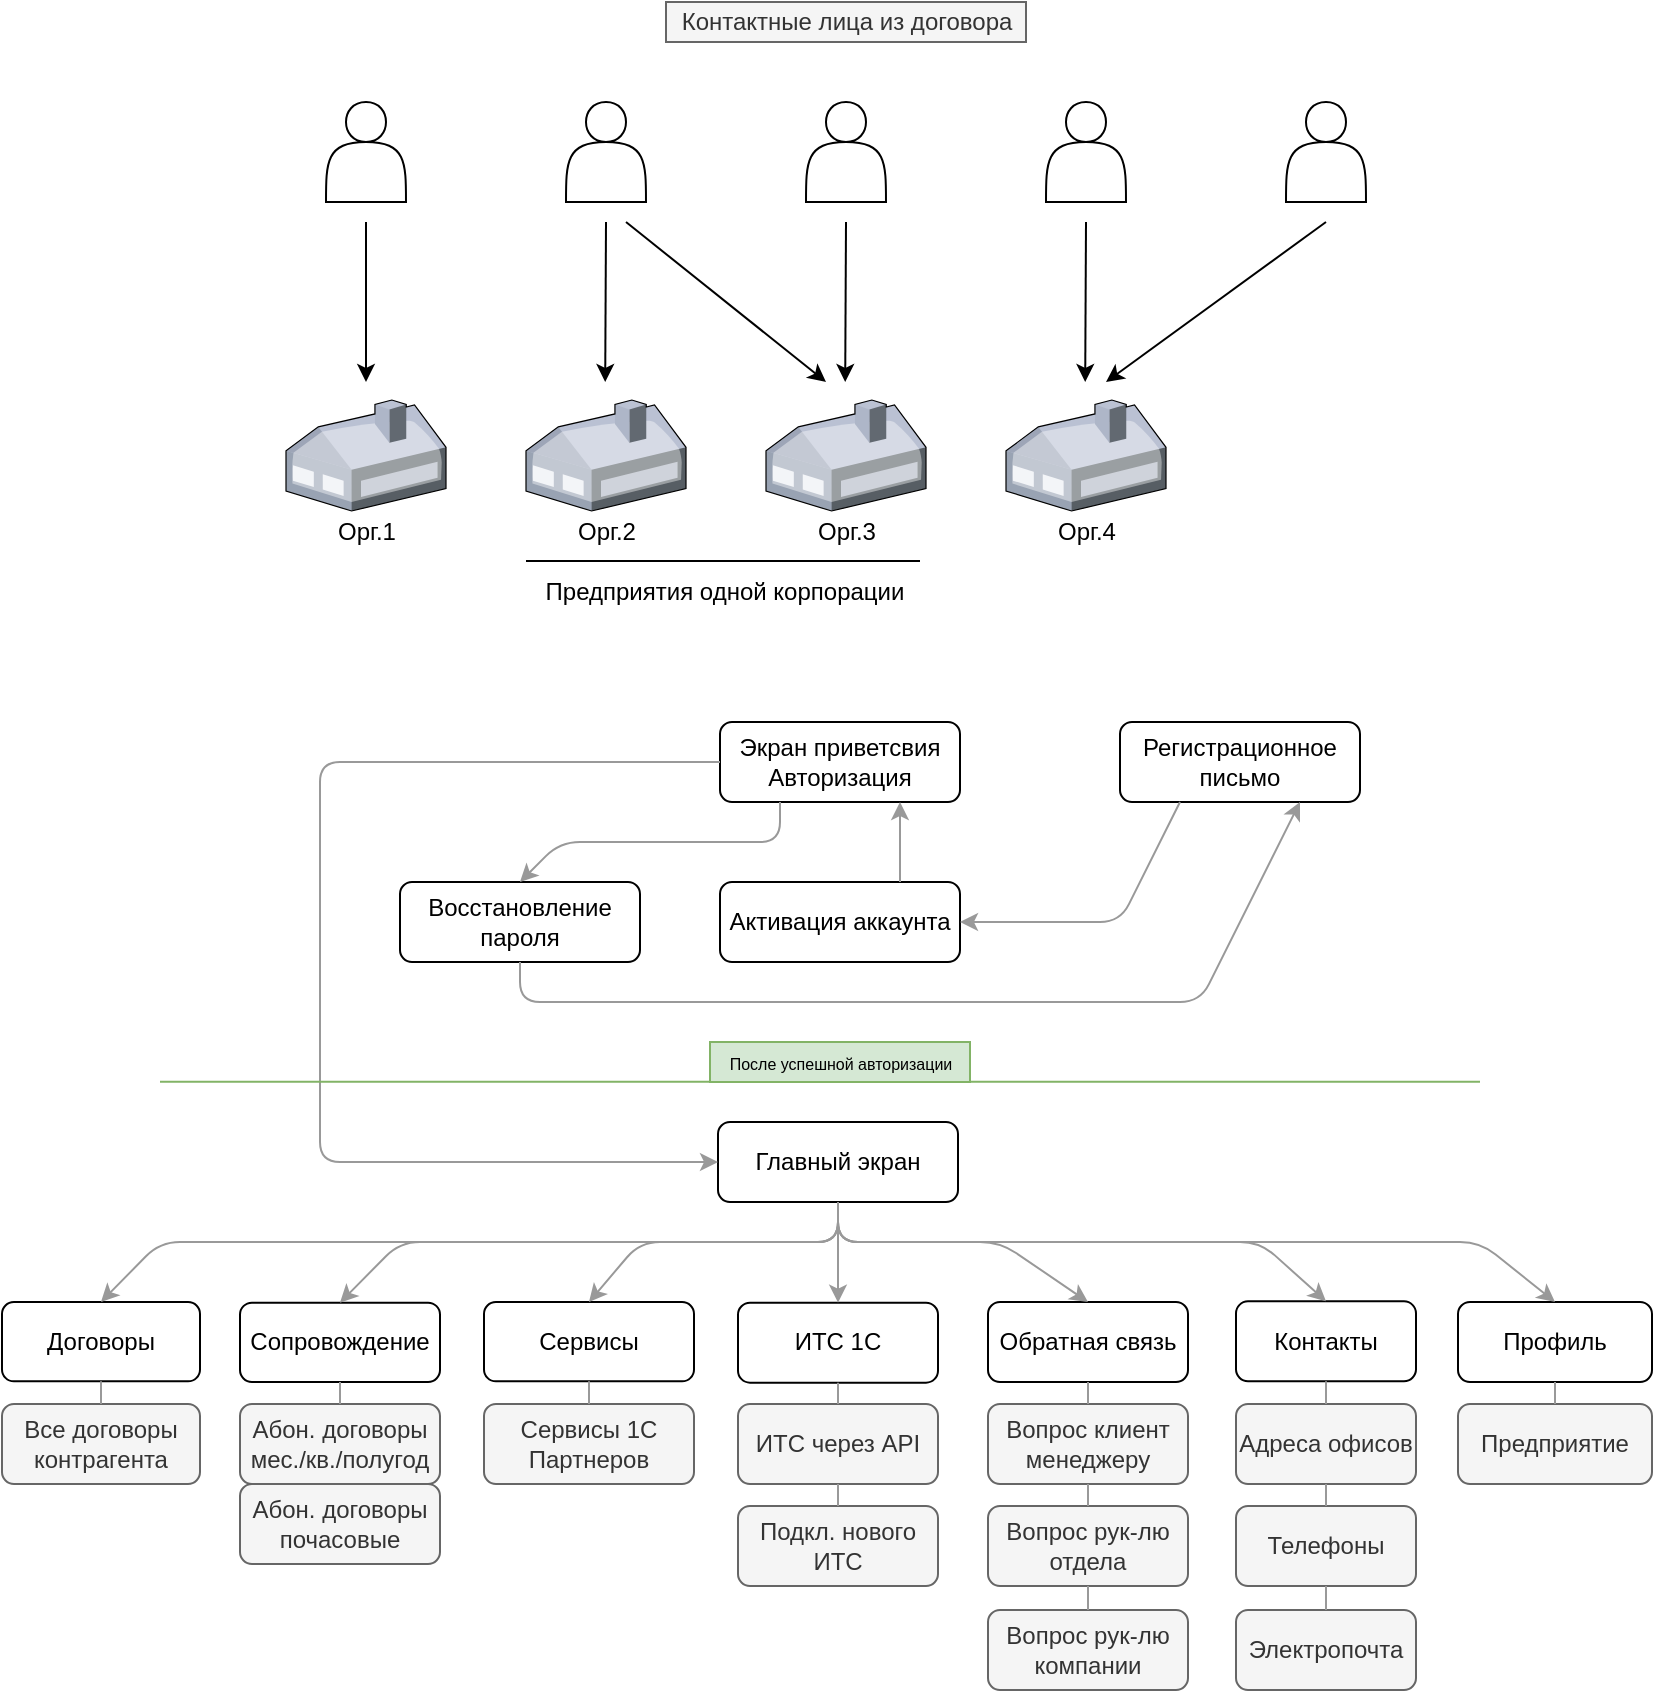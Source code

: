 <mxfile version="18.0.1" type="github">
  <diagram id="Sighrr5EJc3nkvVo9MGu" name="Страница 1">
    <mxGraphModel dx="1248" dy="634" grid="1" gridSize="10" guides="1" tooltips="1" connect="1" arrows="1" fold="1" page="1" pageScale="1" pageWidth="827" pageHeight="1169" math="0" shadow="0">
      <root>
        <mxCell id="0" />
        <mxCell id="1" parent="0" />
        <mxCell id="64zmmEyAMitg9ue6WrV5-5" value="" style="verticalLabelPosition=bottom;sketch=0;aspect=fixed;html=1;verticalAlign=top;strokeColor=none;align=center;outlineConnect=0;shape=mxgraph.citrix.home_office;" vertex="1" parent="1">
          <mxGeometry x="143" y="239" width="80" height="55.5" as="geometry" />
        </mxCell>
        <mxCell id="64zmmEyAMitg9ue6WrV5-6" value="" style="verticalLabelPosition=bottom;sketch=0;aspect=fixed;html=1;verticalAlign=top;strokeColor=none;align=center;outlineConnect=0;shape=mxgraph.citrix.home_office;" vertex="1" parent="1">
          <mxGeometry x="263" y="239" width="80" height="55.5" as="geometry" />
        </mxCell>
        <mxCell id="64zmmEyAMitg9ue6WrV5-7" value="" style="verticalLabelPosition=bottom;sketch=0;aspect=fixed;html=1;verticalAlign=top;strokeColor=none;align=center;outlineConnect=0;shape=mxgraph.citrix.home_office;" vertex="1" parent="1">
          <mxGeometry x="383" y="239" width="80" height="55.5" as="geometry" />
        </mxCell>
        <mxCell id="64zmmEyAMitg9ue6WrV5-9" value="" style="endArrow=classic;html=1;rounded=0;" edge="1" parent="1">
          <mxGeometry width="50" height="50" relative="1" as="geometry">
            <mxPoint x="183" y="150" as="sourcePoint" />
            <mxPoint x="183" y="230" as="targetPoint" />
          </mxGeometry>
        </mxCell>
        <mxCell id="64zmmEyAMitg9ue6WrV5-10" value="" style="endArrow=classic;html=1;rounded=0;" edge="1" parent="1">
          <mxGeometry width="50" height="50" relative="1" as="geometry">
            <mxPoint x="303" y="150" as="sourcePoint" />
            <mxPoint x="302.6" y="230" as="targetPoint" />
          </mxGeometry>
        </mxCell>
        <mxCell id="64zmmEyAMitg9ue6WrV5-11" value="" style="endArrow=classic;html=1;rounded=0;" edge="1" parent="1">
          <mxGeometry width="50" height="50" relative="1" as="geometry">
            <mxPoint x="423" y="150" as="sourcePoint" />
            <mxPoint x="422.6" y="230" as="targetPoint" />
          </mxGeometry>
        </mxCell>
        <mxCell id="64zmmEyAMitg9ue6WrV5-12" value="" style="endArrow=classic;html=1;rounded=0;" edge="1" parent="1">
          <mxGeometry width="50" height="50" relative="1" as="geometry">
            <mxPoint x="313" y="150" as="sourcePoint" />
            <mxPoint x="413" y="230" as="targetPoint" />
          </mxGeometry>
        </mxCell>
        <mxCell id="64zmmEyAMitg9ue6WrV5-13" value="Контактные лица из договора" style="text;html=1;align=center;verticalAlign=middle;resizable=0;points=[];autosize=1;strokeColor=#666666;fillColor=#f5f5f5;fontColor=#333333;" vertex="1" parent="1">
          <mxGeometry x="333" y="40" width="180" height="20" as="geometry" />
        </mxCell>
        <mxCell id="64zmmEyAMitg9ue6WrV5-14" value="Орг.1" style="text;html=1;align=center;verticalAlign=middle;resizable=0;points=[];autosize=1;strokeColor=none;fillColor=none;" vertex="1" parent="1">
          <mxGeometry x="163" y="294.5" width="40" height="20" as="geometry" />
        </mxCell>
        <mxCell id="64zmmEyAMitg9ue6WrV5-15" value="Орг.2" style="text;html=1;align=center;verticalAlign=middle;resizable=0;points=[];autosize=1;strokeColor=none;fillColor=none;" vertex="1" parent="1">
          <mxGeometry x="283" y="294.5" width="40" height="20" as="geometry" />
        </mxCell>
        <mxCell id="64zmmEyAMitg9ue6WrV5-16" value="Орг.3" style="text;html=1;align=center;verticalAlign=middle;resizable=0;points=[];autosize=1;strokeColor=none;fillColor=none;" vertex="1" parent="1">
          <mxGeometry x="403" y="294.5" width="40" height="20" as="geometry" />
        </mxCell>
        <mxCell id="64zmmEyAMitg9ue6WrV5-17" value="" style="shape=actor;whiteSpace=wrap;html=1;" vertex="1" parent="1">
          <mxGeometry x="163" y="90" width="40" height="50" as="geometry" />
        </mxCell>
        <mxCell id="64zmmEyAMitg9ue6WrV5-18" value="" style="shape=actor;whiteSpace=wrap;html=1;" vertex="1" parent="1">
          <mxGeometry x="283" y="90" width="40" height="50" as="geometry" />
        </mxCell>
        <mxCell id="64zmmEyAMitg9ue6WrV5-19" value="" style="shape=actor;whiteSpace=wrap;html=1;" vertex="1" parent="1">
          <mxGeometry x="403" y="90" width="40" height="50" as="geometry" />
        </mxCell>
        <mxCell id="64zmmEyAMitg9ue6WrV5-20" value="" style="verticalLabelPosition=bottom;sketch=0;aspect=fixed;html=1;verticalAlign=top;strokeColor=none;align=center;outlineConnect=0;shape=mxgraph.citrix.home_office;" vertex="1" parent="1">
          <mxGeometry x="503" y="239" width="80" height="55.5" as="geometry" />
        </mxCell>
        <mxCell id="64zmmEyAMitg9ue6WrV5-21" value="" style="endArrow=classic;html=1;rounded=0;" edge="1" parent="1">
          <mxGeometry width="50" height="50" relative="1" as="geometry">
            <mxPoint x="543" y="150" as="sourcePoint" />
            <mxPoint x="542.6" y="230.0" as="targetPoint" />
          </mxGeometry>
        </mxCell>
        <mxCell id="64zmmEyAMitg9ue6WrV5-22" value="Орг.4" style="text;html=1;align=center;verticalAlign=middle;resizable=0;points=[];autosize=1;strokeColor=none;fillColor=none;" vertex="1" parent="1">
          <mxGeometry x="523" y="294.5" width="40" height="20" as="geometry" />
        </mxCell>
        <mxCell id="64zmmEyAMitg9ue6WrV5-23" value="" style="shape=actor;whiteSpace=wrap;html=1;" vertex="1" parent="1">
          <mxGeometry x="523" y="90" width="40" height="50" as="geometry" />
        </mxCell>
        <mxCell id="64zmmEyAMitg9ue6WrV5-25" value="" style="endArrow=classic;html=1;rounded=0;" edge="1" parent="1">
          <mxGeometry width="50" height="50" relative="1" as="geometry">
            <mxPoint x="663" y="150" as="sourcePoint" />
            <mxPoint x="553" y="230" as="targetPoint" />
          </mxGeometry>
        </mxCell>
        <mxCell id="64zmmEyAMitg9ue6WrV5-37" value="" style="shape=actor;whiteSpace=wrap;html=1;" vertex="1" parent="1">
          <mxGeometry x="643" y="90" width="40" height="50" as="geometry" />
        </mxCell>
        <mxCell id="64zmmEyAMitg9ue6WrV5-43" value="" style="line;strokeWidth=1;rotatable=0;dashed=0;labelPosition=right;align=left;verticalAlign=middle;spacingTop=0;spacingLeft=6;points=[];portConstraint=eastwest;" vertex="1" parent="1">
          <mxGeometry x="263" y="314.5" width="197" height="10" as="geometry" />
        </mxCell>
        <mxCell id="64zmmEyAMitg9ue6WrV5-44" value="Предприятия одной корпорации" style="text;html=1;align=center;verticalAlign=middle;resizable=0;points=[];autosize=1;strokeColor=none;fillColor=none;" vertex="1" parent="1">
          <mxGeometry x="266.5" y="324.5" width="190" height="20" as="geometry" />
        </mxCell>
        <mxCell id="64zmmEyAMitg9ue6WrV5-46" value="Экран приветсвия&lt;br&gt;Авторизация" style="rounded=1;whiteSpace=wrap;html=1;" vertex="1" parent="1">
          <mxGeometry x="360" y="400" width="120" height="40" as="geometry" />
        </mxCell>
        <mxCell id="64zmmEyAMitg9ue6WrV5-47" value="Главный экран" style="rounded=1;whiteSpace=wrap;html=1;" vertex="1" parent="1">
          <mxGeometry x="359" y="600" width="120" height="40" as="geometry" />
        </mxCell>
        <mxCell id="64zmmEyAMitg9ue6WrV5-48" value="" style="endArrow=classic;html=1;rounded=1;exitX=0;exitY=0.5;exitDx=0;exitDy=0;entryX=0;entryY=0.5;entryDx=0;entryDy=0;strokeColor=#999999;strokeWidth=1;" edge="1" parent="1" source="64zmmEyAMitg9ue6WrV5-46" target="64zmmEyAMitg9ue6WrV5-47">
          <mxGeometry width="50" height="50" relative="1" as="geometry">
            <mxPoint x="410" y="570" as="sourcePoint" />
            <mxPoint x="460" y="520" as="targetPoint" />
            <Array as="points">
              <mxPoint x="160" y="420" />
              <mxPoint x="160" y="620" />
            </Array>
          </mxGeometry>
        </mxCell>
        <mxCell id="64zmmEyAMitg9ue6WrV5-49" value="Восстановление пароля" style="rounded=1;whiteSpace=wrap;html=1;" vertex="1" parent="1">
          <mxGeometry x="200" y="480" width="120" height="40" as="geometry" />
        </mxCell>
        <mxCell id="64zmmEyAMitg9ue6WrV5-50" value="Активация аккаунта" style="rounded=1;whiteSpace=wrap;html=1;" vertex="1" parent="1">
          <mxGeometry x="360" y="480" width="120" height="40" as="geometry" />
        </mxCell>
        <mxCell id="64zmmEyAMitg9ue6WrV5-52" value="" style="endArrow=classic;html=1;rounded=1;exitX=0.25;exitY=1;exitDx=0;exitDy=0;strokeColor=#999999;entryX=0.5;entryY=0;entryDx=0;entryDy=0;" edge="1" parent="1" source="64zmmEyAMitg9ue6WrV5-46" target="64zmmEyAMitg9ue6WrV5-49">
          <mxGeometry width="50" height="50" relative="1" as="geometry">
            <mxPoint x="130" y="430" as="sourcePoint" />
            <mxPoint x="190" y="470" as="targetPoint" />
            <Array as="points">
              <mxPoint x="390" y="460" />
              <mxPoint x="280" y="460" />
            </Array>
          </mxGeometry>
        </mxCell>
        <mxCell id="64zmmEyAMitg9ue6WrV5-55" value="Регистрационное письмо" style="rounded=1;whiteSpace=wrap;html=1;" vertex="1" parent="1">
          <mxGeometry x="560" y="400" width="120" height="40" as="geometry" />
        </mxCell>
        <mxCell id="64zmmEyAMitg9ue6WrV5-56" value="" style="endArrow=classic;html=1;rounded=1;exitX=0.25;exitY=1;exitDx=0;exitDy=0;entryX=1;entryY=0.5;entryDx=0;entryDy=0;strokeColor=#999999;" edge="1" parent="1" source="64zmmEyAMitg9ue6WrV5-55" target="64zmmEyAMitg9ue6WrV5-50">
          <mxGeometry width="50" height="50" relative="1" as="geometry">
            <mxPoint x="190" y="450" as="sourcePoint" />
            <mxPoint x="190" y="490" as="targetPoint" />
            <Array as="points">
              <mxPoint x="560" y="500" />
            </Array>
          </mxGeometry>
        </mxCell>
        <mxCell id="64zmmEyAMitg9ue6WrV5-57" value="" style="endArrow=classic;html=1;rounded=1;exitX=0.5;exitY=1;exitDx=0;exitDy=0;entryX=0.75;entryY=1;entryDx=0;entryDy=0;strokeColor=#999999;" edge="1" parent="1" source="64zmmEyAMitg9ue6WrV5-49" target="64zmmEyAMitg9ue6WrV5-55">
          <mxGeometry width="50" height="50" relative="1" as="geometry">
            <mxPoint x="670" y="490" as="sourcePoint" />
            <mxPoint x="660" y="540" as="targetPoint" />
            <Array as="points">
              <mxPoint x="260" y="540" />
              <mxPoint x="600" y="540" />
            </Array>
          </mxGeometry>
        </mxCell>
        <mxCell id="64zmmEyAMitg9ue6WrV5-58" value="" style="endArrow=classic;html=1;rounded=1;exitX=0.75;exitY=0;exitDx=0;exitDy=0;entryX=0.75;entryY=1;entryDx=0;entryDy=0;strokeColor=#999999;" edge="1" parent="1" source="64zmmEyAMitg9ue6WrV5-50" target="64zmmEyAMitg9ue6WrV5-46">
          <mxGeometry width="50" height="50" relative="1" as="geometry">
            <mxPoint x="160" y="450" as="sourcePoint" />
            <mxPoint x="160" y="490" as="targetPoint" />
            <Array as="points" />
          </mxGeometry>
        </mxCell>
        <mxCell id="64zmmEyAMitg9ue6WrV5-59" value="Сервисы" style="rounded=1;whiteSpace=wrap;html=1;" vertex="1" parent="1">
          <mxGeometry x="242" y="690" width="105" height="39.67" as="geometry" />
        </mxCell>
        <mxCell id="64zmmEyAMitg9ue6WrV5-60" value="ИТС 1С" style="rounded=1;whiteSpace=wrap;html=1;" vertex="1" parent="1">
          <mxGeometry x="369" y="690.33" width="100" height="40" as="geometry" />
        </mxCell>
        <mxCell id="64zmmEyAMitg9ue6WrV5-61" value="Обратная связь" style="rounded=1;whiteSpace=wrap;html=1;" vertex="1" parent="1">
          <mxGeometry x="494" y="690" width="100" height="40" as="geometry" />
        </mxCell>
        <mxCell id="64zmmEyAMitg9ue6WrV5-62" value="Контакты" style="rounded=1;whiteSpace=wrap;html=1;" vertex="1" parent="1">
          <mxGeometry x="618" y="689.67" width="90" height="40" as="geometry" />
        </mxCell>
        <mxCell id="64zmmEyAMitg9ue6WrV5-63" value="Профиль" style="rounded=1;whiteSpace=wrap;html=1;" vertex="1" parent="1">
          <mxGeometry x="729" y="690" width="97" height="40" as="geometry" />
        </mxCell>
        <mxCell id="64zmmEyAMitg9ue6WrV5-64" value="Сопровождение" style="rounded=1;whiteSpace=wrap;html=1;" vertex="1" parent="1">
          <mxGeometry x="120" y="690.33" width="100" height="39.67" as="geometry" />
        </mxCell>
        <mxCell id="64zmmEyAMitg9ue6WrV5-65" value="Договоры" style="rounded=1;whiteSpace=wrap;html=1;" vertex="1" parent="1">
          <mxGeometry x="1" y="690" width="99" height="39.67" as="geometry" />
        </mxCell>
        <mxCell id="64zmmEyAMitg9ue6WrV5-68" value="" style="endArrow=classic;html=1;rounded=1;exitX=0.5;exitY=1;exitDx=0;exitDy=0;entryX=0.5;entryY=0;entryDx=0;entryDy=0;strokeColor=#999999;" edge="1" parent="1" source="64zmmEyAMitg9ue6WrV5-47" target="64zmmEyAMitg9ue6WrV5-60">
          <mxGeometry width="50" height="50" relative="1" as="geometry">
            <mxPoint x="160" y="450" as="sourcePoint" />
            <mxPoint x="160" y="490" as="targetPoint" />
            <Array as="points" />
          </mxGeometry>
        </mxCell>
        <mxCell id="64zmmEyAMitg9ue6WrV5-69" value="" style="endArrow=classic;html=1;rounded=1;entryX=0.5;entryY=0;entryDx=0;entryDy=0;strokeColor=#999999;exitX=0.5;exitY=1;exitDx=0;exitDy=0;" edge="1" parent="1" source="64zmmEyAMitg9ue6WrV5-47" target="64zmmEyAMitg9ue6WrV5-59">
          <mxGeometry width="50" height="50" relative="1" as="geometry">
            <mxPoint x="420" y="640" as="sourcePoint" />
            <mxPoint x="430" y="690.33" as="targetPoint" />
            <Array as="points">
              <mxPoint x="419" y="660" />
              <mxPoint x="320" y="660" />
            </Array>
          </mxGeometry>
        </mxCell>
        <mxCell id="64zmmEyAMitg9ue6WrV5-70" value="" style="endArrow=classic;html=1;rounded=1;entryX=0.5;entryY=0;entryDx=0;entryDy=0;strokeColor=#999999;exitX=0.5;exitY=1;exitDx=0;exitDy=0;" edge="1" parent="1" source="64zmmEyAMitg9ue6WrV5-47" target="64zmmEyAMitg9ue6WrV5-64">
          <mxGeometry width="50" height="50" relative="1" as="geometry">
            <mxPoint x="420" y="640" as="sourcePoint" />
            <mxPoint x="319.5" y="690.0" as="targetPoint" />
            <Array as="points">
              <mxPoint x="419" y="660" />
              <mxPoint x="200" y="660" />
            </Array>
          </mxGeometry>
        </mxCell>
        <mxCell id="64zmmEyAMitg9ue6WrV5-71" value="" style="endArrow=classic;html=1;rounded=1;entryX=0.5;entryY=0;entryDx=0;entryDy=0;strokeColor=#999999;exitX=0.5;exitY=1;exitDx=0;exitDy=0;" edge="1" parent="1" source="64zmmEyAMitg9ue6WrV5-47" target="64zmmEyAMitg9ue6WrV5-65">
          <mxGeometry width="50" height="50" relative="1" as="geometry">
            <mxPoint x="420" y="640" as="sourcePoint" />
            <mxPoint x="207.5" y="690.33" as="targetPoint" />
            <Array as="points">
              <mxPoint x="419" y="660" />
              <mxPoint x="80" y="660" />
            </Array>
          </mxGeometry>
        </mxCell>
        <mxCell id="64zmmEyAMitg9ue6WrV5-72" value="" style="endArrow=classic;html=1;rounded=1;entryX=0.5;entryY=0;entryDx=0;entryDy=0;strokeColor=#999999;exitX=0.5;exitY=1;exitDx=0;exitDy=0;" edge="1" parent="1" source="64zmmEyAMitg9ue6WrV5-47" target="64zmmEyAMitg9ue6WrV5-61">
          <mxGeometry width="50" height="50" relative="1" as="geometry">
            <mxPoint x="420" y="640" as="sourcePoint" />
            <mxPoint x="430" y="690.33" as="targetPoint" />
            <Array as="points">
              <mxPoint x="419" y="660" />
              <mxPoint x="500" y="660" />
            </Array>
          </mxGeometry>
        </mxCell>
        <mxCell id="64zmmEyAMitg9ue6WrV5-73" value="" style="endArrow=classic;html=1;rounded=1;exitX=0.5;exitY=1;exitDx=0;exitDy=0;entryX=0.5;entryY=0;entryDx=0;entryDy=0;strokeColor=#999999;" edge="1" parent="1" source="64zmmEyAMitg9ue6WrV5-47" target="64zmmEyAMitg9ue6WrV5-62">
          <mxGeometry width="50" height="50" relative="1" as="geometry">
            <mxPoint x="430" y="650" as="sourcePoint" />
            <mxPoint x="430" y="690.33" as="targetPoint" />
            <Array as="points">
              <mxPoint x="419" y="660" />
              <mxPoint x="630" y="660" />
            </Array>
          </mxGeometry>
        </mxCell>
        <mxCell id="64zmmEyAMitg9ue6WrV5-74" value="" style="endArrow=classic;html=1;rounded=1;exitX=0.5;exitY=1;exitDx=0;exitDy=0;entryX=0.5;entryY=0;entryDx=0;entryDy=0;strokeColor=#999999;" edge="1" parent="1" source="64zmmEyAMitg9ue6WrV5-47" target="64zmmEyAMitg9ue6WrV5-63">
          <mxGeometry width="50" height="50" relative="1" as="geometry">
            <mxPoint x="450" y="670" as="sourcePoint" />
            <mxPoint x="450" y="710.33" as="targetPoint" />
            <Array as="points">
              <mxPoint x="419" y="660" />
              <mxPoint x="740" y="660" />
            </Array>
          </mxGeometry>
        </mxCell>
        <mxCell id="64zmmEyAMitg9ue6WrV5-75" value="Предприятие" style="rounded=1;whiteSpace=wrap;html=1;fillColor=#f5f5f5;fontColor=#333333;strokeColor=#666666;" vertex="1" parent="1">
          <mxGeometry x="729" y="741" width="97" height="40" as="geometry" />
        </mxCell>
        <mxCell id="64zmmEyAMitg9ue6WrV5-78" value="" style="line;strokeWidth=1;rotatable=0;dashed=0;labelPosition=right;align=left;verticalAlign=middle;spacingTop=0;spacingLeft=6;points=[];portConstraint=eastwest;fontSize=8;fillColor=#d5e8d4;strokeColor=#82b366;" vertex="1" parent="1">
          <mxGeometry x="80" y="575" width="660" height="9.87" as="geometry" />
        </mxCell>
        <mxCell id="64zmmEyAMitg9ue6WrV5-79" value="&lt;font style=&quot;font-size: 8px;&quot;&gt;После успешной авторизации&lt;br&gt;&lt;/font&gt;" style="text;html=1;align=center;verticalAlign=middle;resizable=0;points=[];autosize=1;strokeColor=#82b366;fillColor=#d5e8d4;" vertex="1" parent="1">
          <mxGeometry x="355" y="560" width="130" height="20" as="geometry" />
        </mxCell>
        <mxCell id="64zmmEyAMitg9ue6WrV5-80" value="Подкл. нового ИТС" style="rounded=1;whiteSpace=wrap;html=1;fillColor=#f5f5f5;fontColor=#333333;strokeColor=#666666;" vertex="1" parent="1">
          <mxGeometry x="369" y="792" width="100" height="40" as="geometry" />
        </mxCell>
        <mxCell id="64zmmEyAMitg9ue6WrV5-83" value="Адреса офисов" style="rounded=1;whiteSpace=wrap;html=1;fillColor=#f5f5f5;fontColor=#333333;strokeColor=#666666;" vertex="1" parent="1">
          <mxGeometry x="618" y="741" width="90" height="40" as="geometry" />
        </mxCell>
        <mxCell id="64zmmEyAMitg9ue6WrV5-84" value="Телефоны" style="rounded=1;whiteSpace=wrap;html=1;fillColor=#f5f5f5;fontColor=#333333;strokeColor=#666666;" vertex="1" parent="1">
          <mxGeometry x="618" y="792" width="90" height="40" as="geometry" />
        </mxCell>
        <mxCell id="64zmmEyAMitg9ue6WrV5-85" value="Электропочта" style="rounded=1;whiteSpace=wrap;html=1;fillColor=#f5f5f5;fontColor=#333333;strokeColor=#666666;" vertex="1" parent="1">
          <mxGeometry x="618" y="844" width="90" height="40" as="geometry" />
        </mxCell>
        <mxCell id="64zmmEyAMitg9ue6WrV5-87" value="" style="endArrow=none;html=1;rounded=0;fontSize=8;strokeColor=#999999;entryX=0.5;entryY=1;entryDx=0;entryDy=0;" edge="1" parent="1" source="64zmmEyAMitg9ue6WrV5-83" target="64zmmEyAMitg9ue6WrV5-62">
          <mxGeometry relative="1" as="geometry">
            <mxPoint x="295" y="850" as="sourcePoint" />
            <mxPoint x="455" y="850" as="targetPoint" />
          </mxGeometry>
        </mxCell>
        <mxCell id="64zmmEyAMitg9ue6WrV5-88" value="" style="endArrow=none;html=1;rounded=0;fontSize=8;strokeColor=#999999;entryX=0.5;entryY=1;entryDx=0;entryDy=0;exitX=0.5;exitY=0;exitDx=0;exitDy=0;" edge="1" parent="1" source="64zmmEyAMitg9ue6WrV5-84" target="64zmmEyAMitg9ue6WrV5-83">
          <mxGeometry relative="1" as="geometry">
            <mxPoint x="655" y="801" as="sourcePoint" />
            <mxPoint x="655" y="791" as="targetPoint" />
          </mxGeometry>
        </mxCell>
        <mxCell id="64zmmEyAMitg9ue6WrV5-89" value="" style="endArrow=none;html=1;rounded=0;fontSize=8;strokeColor=#999999;entryX=0.5;entryY=1;entryDx=0;entryDy=0;exitX=0.5;exitY=0;exitDx=0;exitDy=0;" edge="1" parent="1" source="64zmmEyAMitg9ue6WrV5-85" target="64zmmEyAMitg9ue6WrV5-84">
          <mxGeometry relative="1" as="geometry">
            <mxPoint x="675" y="752" as="sourcePoint" />
            <mxPoint x="675" y="732" as="targetPoint" />
          </mxGeometry>
        </mxCell>
        <mxCell id="64zmmEyAMitg9ue6WrV5-90" value="Вопрос клиент менеджеру" style="rounded=1;whiteSpace=wrap;html=1;fillColor=#f5f5f5;fontColor=#333333;strokeColor=#666666;" vertex="1" parent="1">
          <mxGeometry x="494" y="741" width="100" height="40" as="geometry" />
        </mxCell>
        <mxCell id="64zmmEyAMitg9ue6WrV5-91" value="Вопрос рук-лю&lt;br&gt;отдела" style="rounded=1;whiteSpace=wrap;html=1;fillColor=#f5f5f5;fontColor=#333333;strokeColor=#666666;" vertex="1" parent="1">
          <mxGeometry x="494" y="792" width="100" height="40" as="geometry" />
        </mxCell>
        <mxCell id="64zmmEyAMitg9ue6WrV5-92" value="Вопрос рук-лю&lt;br&gt;компании" style="rounded=1;whiteSpace=wrap;html=1;fillColor=#f5f5f5;fontColor=#333333;strokeColor=#666666;" vertex="1" parent="1">
          <mxGeometry x="494" y="844" width="100" height="40" as="geometry" />
        </mxCell>
        <mxCell id="64zmmEyAMitg9ue6WrV5-93" value="" style="endArrow=none;html=1;rounded=0;fontSize=8;strokeColor=#999999;entryX=0.5;entryY=1;entryDx=0;entryDy=0;exitX=0.5;exitY=0;exitDx=0;exitDy=0;" edge="1" parent="1" source="64zmmEyAMitg9ue6WrV5-75" target="64zmmEyAMitg9ue6WrV5-63">
          <mxGeometry relative="1" as="geometry">
            <mxPoint x="657" y="760" as="sourcePoint" />
            <mxPoint x="657" y="740" as="targetPoint" />
          </mxGeometry>
        </mxCell>
        <mxCell id="64zmmEyAMitg9ue6WrV5-94" value="" style="endArrow=none;html=1;rounded=0;fontSize=8;strokeColor=#999999;entryX=0.5;entryY=1;entryDx=0;entryDy=0;exitX=0.5;exitY=0;exitDx=0;exitDy=0;" edge="1" parent="1" source="64zmmEyAMitg9ue6WrV5-90" target="64zmmEyAMitg9ue6WrV5-61">
          <mxGeometry relative="1" as="geometry">
            <mxPoint x="674" y="770" as="sourcePoint" />
            <mxPoint x="674" y="750" as="targetPoint" />
          </mxGeometry>
        </mxCell>
        <mxCell id="64zmmEyAMitg9ue6WrV5-95" value="" style="endArrow=none;html=1;rounded=0;fontSize=8;strokeColor=#999999;entryX=0.5;entryY=1;entryDx=0;entryDy=0;exitX=0.5;exitY=0;exitDx=0;exitDy=0;" edge="1" parent="1" source="64zmmEyAMitg9ue6WrV5-91" target="64zmmEyAMitg9ue6WrV5-90">
          <mxGeometry relative="1" as="geometry">
            <mxPoint x="684" y="771" as="sourcePoint" />
            <mxPoint x="684" y="751" as="targetPoint" />
          </mxGeometry>
        </mxCell>
        <mxCell id="64zmmEyAMitg9ue6WrV5-96" value="" style="endArrow=none;html=1;rounded=0;fontSize=8;strokeColor=#999999;entryX=0.5;entryY=1;entryDx=0;entryDy=0;exitX=0.5;exitY=0;exitDx=0;exitDy=0;" edge="1" parent="1" source="64zmmEyAMitg9ue6WrV5-92" target="64zmmEyAMitg9ue6WrV5-91">
          <mxGeometry relative="1" as="geometry">
            <mxPoint x="694" y="772" as="sourcePoint" />
            <mxPoint x="694" y="752" as="targetPoint" />
          </mxGeometry>
        </mxCell>
        <mxCell id="64zmmEyAMitg9ue6WrV5-97" value="ИТС через API" style="rounded=1;whiteSpace=wrap;html=1;fillColor=#f5f5f5;fontColor=#333333;strokeColor=#666666;" vertex="1" parent="1">
          <mxGeometry x="369" y="741" width="100" height="40" as="geometry" />
        </mxCell>
        <mxCell id="64zmmEyAMitg9ue6WrV5-98" value="" style="endArrow=none;html=1;rounded=0;fontSize=8;strokeColor=#999999;entryX=0.5;entryY=1;entryDx=0;entryDy=0;" edge="1" parent="1" source="64zmmEyAMitg9ue6WrV5-97" target="64zmmEyAMitg9ue6WrV5-60">
          <mxGeometry relative="1" as="geometry">
            <mxPoint x="542" y="760" as="sourcePoint" />
            <mxPoint x="542" y="740" as="targetPoint" />
          </mxGeometry>
        </mxCell>
        <mxCell id="64zmmEyAMitg9ue6WrV5-99" value="" style="endArrow=none;html=1;rounded=0;fontSize=8;strokeColor=#999999;entryX=0.5;entryY=1;entryDx=0;entryDy=0;exitX=0.5;exitY=0;exitDx=0;exitDy=0;" edge="1" parent="1" source="64zmmEyAMitg9ue6WrV5-80" target="64zmmEyAMitg9ue6WrV5-97">
          <mxGeometry relative="1" as="geometry">
            <mxPoint x="432" y="750" as="sourcePoint" />
            <mxPoint x="432" y="730.33" as="targetPoint" />
          </mxGeometry>
        </mxCell>
        <mxCell id="64zmmEyAMitg9ue6WrV5-100" value="Сервисы 1С Партнеров" style="rounded=1;whiteSpace=wrap;html=1;fillColor=#f5f5f5;fontColor=#333333;strokeColor=#666666;" vertex="1" parent="1">
          <mxGeometry x="242" y="741" width="105" height="40" as="geometry" />
        </mxCell>
        <mxCell id="64zmmEyAMitg9ue6WrV5-103" value="" style="endArrow=none;html=1;rounded=0;fontSize=8;strokeColor=#999999;entryX=0.5;entryY=1;entryDx=0;entryDy=0;exitX=0.5;exitY=0;exitDx=0;exitDy=0;" edge="1" parent="1" source="64zmmEyAMitg9ue6WrV5-100" target="64zmmEyAMitg9ue6WrV5-59">
          <mxGeometry relative="1" as="geometry">
            <mxPoint x="317" y="810" as="sourcePoint" />
            <mxPoint x="287" y="820" as="targetPoint" />
          </mxGeometry>
        </mxCell>
        <mxCell id="64zmmEyAMitg9ue6WrV5-106" value="Абон. договоры&lt;br&gt;мес./кв./полугод" style="rounded=1;whiteSpace=wrap;html=1;fillColor=#f5f5f5;fontColor=#333333;strokeColor=#666666;" vertex="1" parent="1">
          <mxGeometry x="120" y="741" width="100" height="40" as="geometry" />
        </mxCell>
        <mxCell id="64zmmEyAMitg9ue6WrV5-107" value="Абон. договоры&lt;br&gt;почасовые" style="rounded=1;whiteSpace=wrap;html=1;fillColor=#f5f5f5;fontColor=#333333;strokeColor=#666666;" vertex="1" parent="1">
          <mxGeometry x="120" y="781" width="100" height="40" as="geometry" />
        </mxCell>
        <mxCell id="64zmmEyAMitg9ue6WrV5-108" value="Все договоры&lt;br&gt;контрагента" style="rounded=1;whiteSpace=wrap;html=1;fillColor=#f5f5f5;fontColor=#333333;strokeColor=#666666;" vertex="1" parent="1">
          <mxGeometry x="1" y="741" width="99" height="40" as="geometry" />
        </mxCell>
        <mxCell id="64zmmEyAMitg9ue6WrV5-109" value="" style="endArrow=none;html=1;rounded=0;fontSize=8;strokeColor=#999999;entryX=0.5;entryY=1;entryDx=0;entryDy=0;exitX=0.5;exitY=0;exitDx=0;exitDy=0;" edge="1" parent="1" source="64zmmEyAMitg9ue6WrV5-106" target="64zmmEyAMitg9ue6WrV5-64">
          <mxGeometry relative="1" as="geometry">
            <mxPoint x="307.5" y="751" as="sourcePoint" />
            <mxPoint x="307.5" y="739.67" as="targetPoint" />
          </mxGeometry>
        </mxCell>
        <mxCell id="64zmmEyAMitg9ue6WrV5-110" value="" style="endArrow=none;html=1;rounded=0;fontSize=8;strokeColor=#999999;entryX=0.5;entryY=1;entryDx=0;entryDy=0;exitX=0.5;exitY=0;exitDx=0;exitDy=0;" edge="1" parent="1" source="64zmmEyAMitg9ue6WrV5-107" target="64zmmEyAMitg9ue6WrV5-106">
          <mxGeometry relative="1" as="geometry">
            <mxPoint x="317.5" y="761" as="sourcePoint" />
            <mxPoint x="317.5" y="749.67" as="targetPoint" />
          </mxGeometry>
        </mxCell>
        <mxCell id="64zmmEyAMitg9ue6WrV5-111" value="" style="endArrow=none;html=1;rounded=0;fontSize=8;strokeColor=#999999;entryX=0.5;entryY=1;entryDx=0;entryDy=0;exitX=0.5;exitY=0;exitDx=0;exitDy=0;" edge="1" parent="1" source="64zmmEyAMitg9ue6WrV5-108" target="64zmmEyAMitg9ue6WrV5-65">
          <mxGeometry relative="1" as="geometry">
            <mxPoint x="328.5" y="771" as="sourcePoint" />
            <mxPoint x="328.5" y="759.67" as="targetPoint" />
          </mxGeometry>
        </mxCell>
      </root>
    </mxGraphModel>
  </diagram>
</mxfile>
